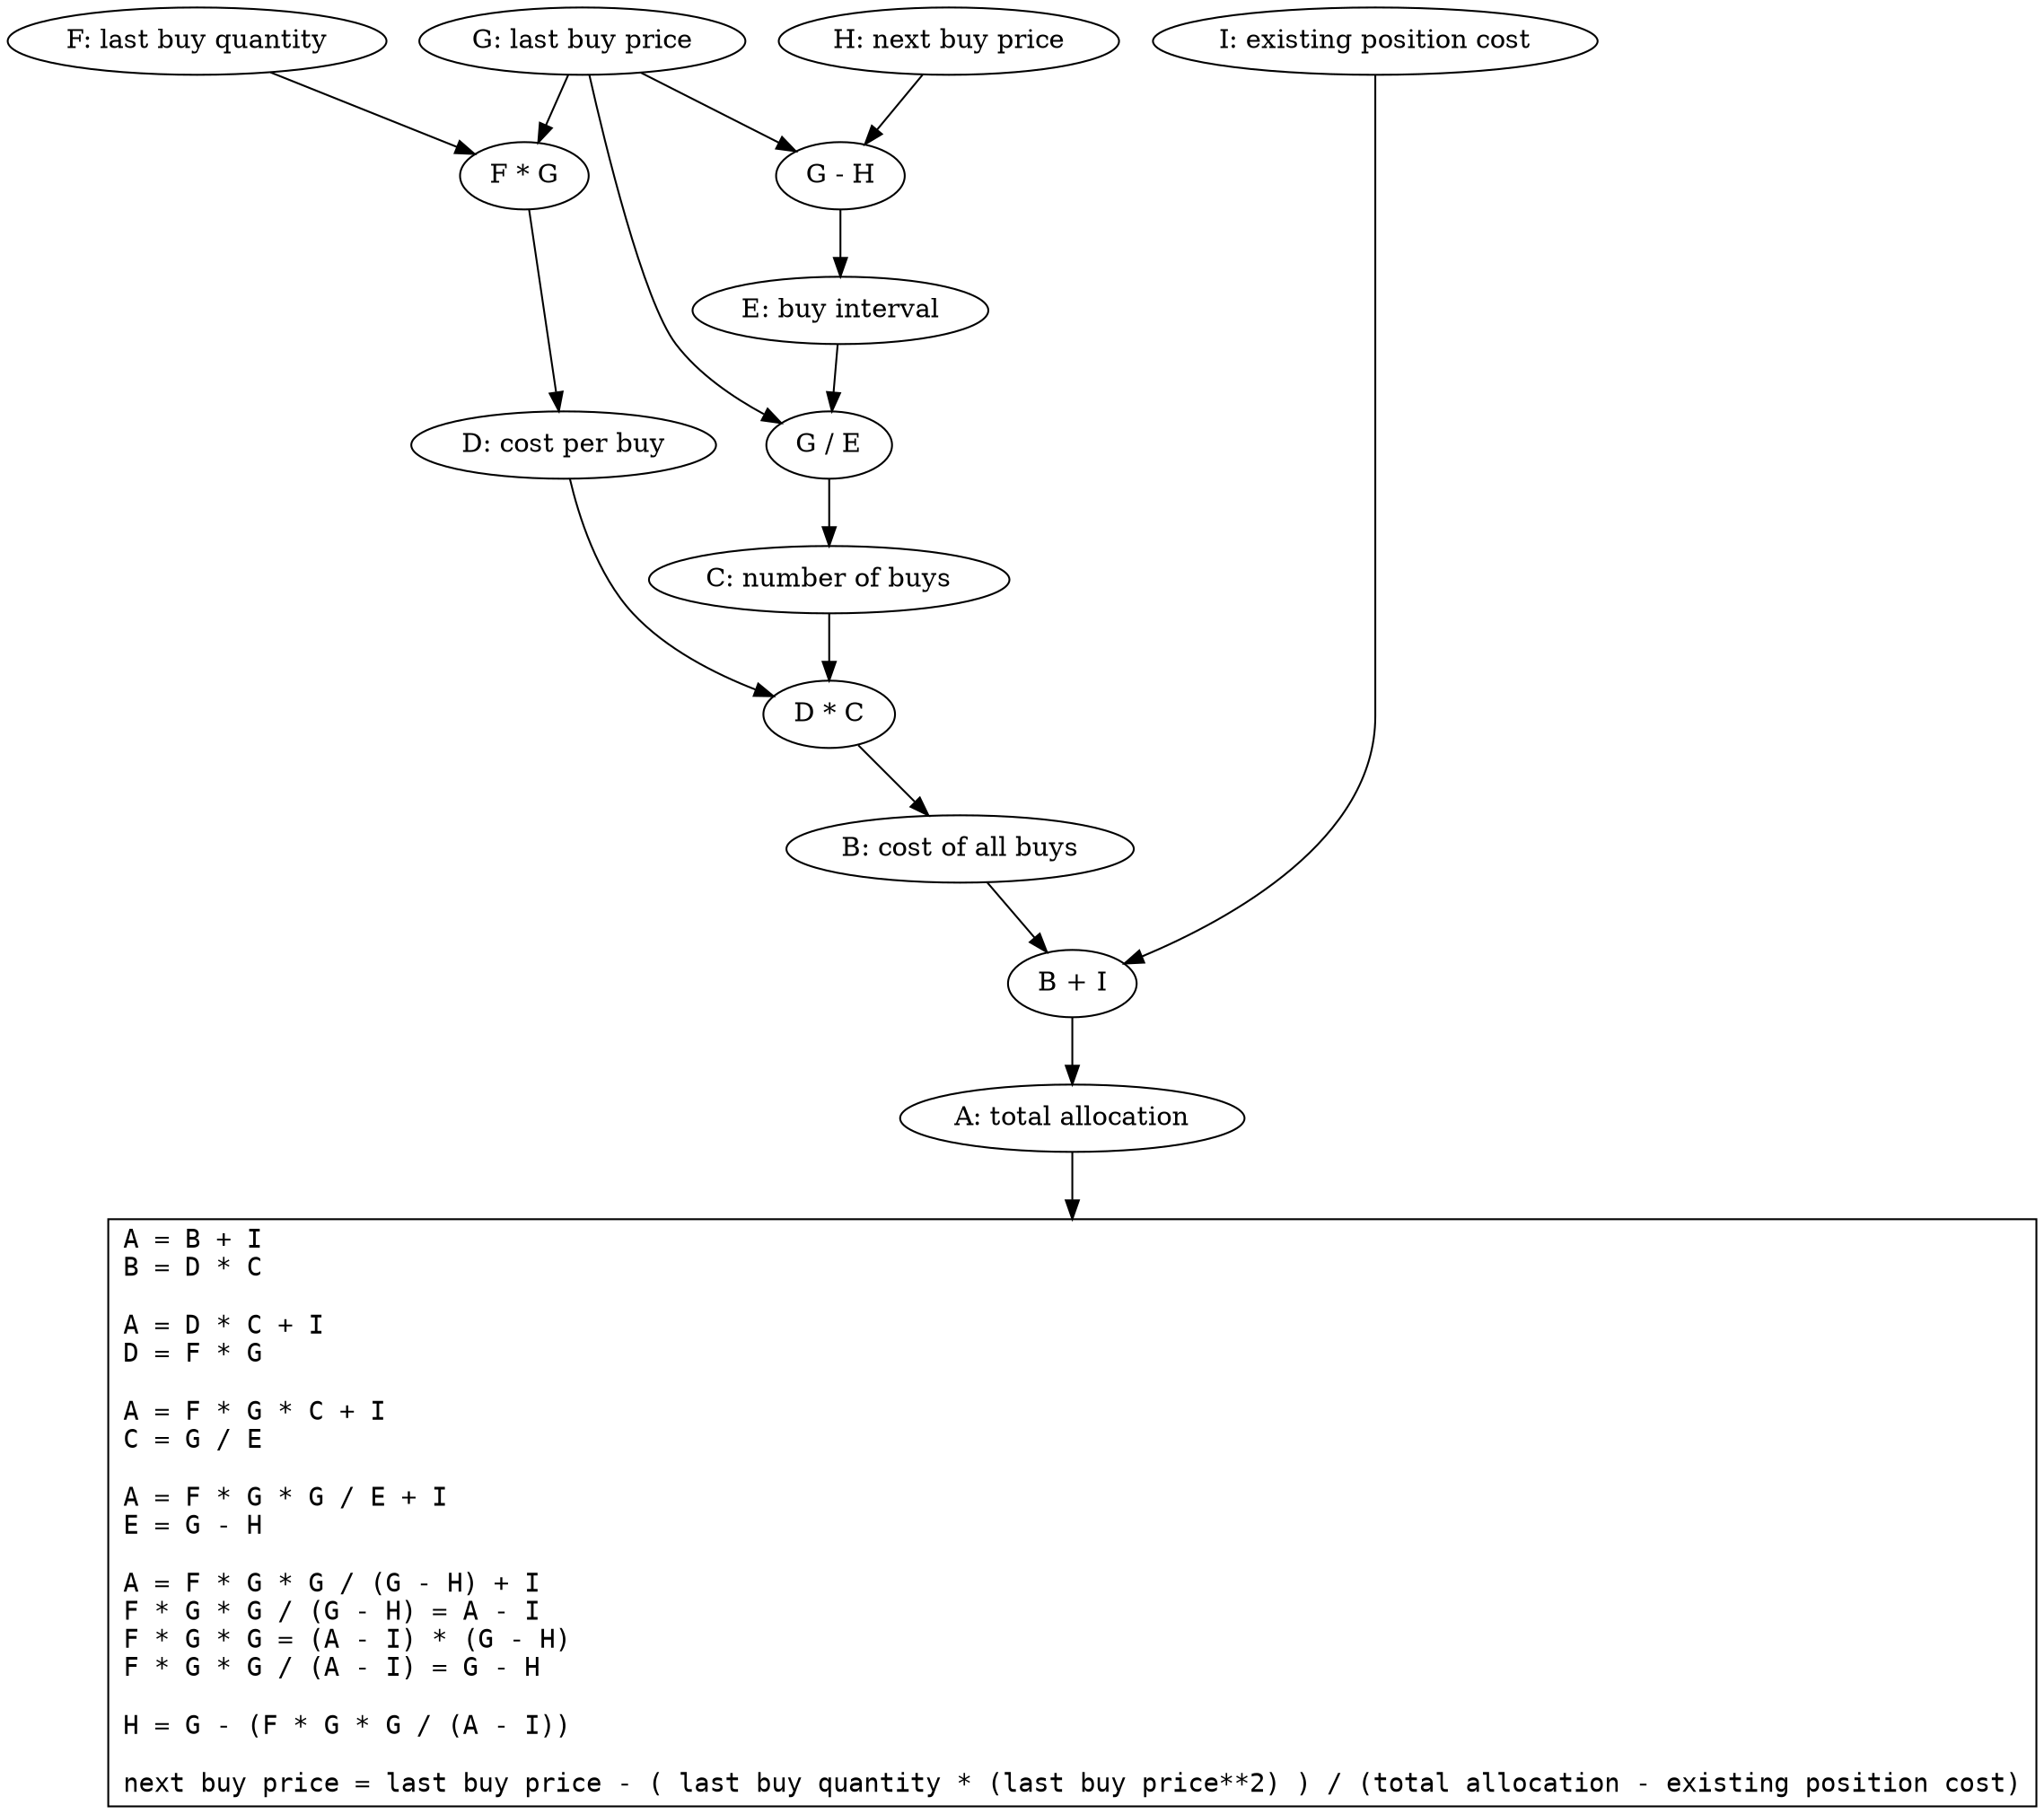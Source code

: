 digraph Allocation_Data_Model	{
	txt [label="A = B + I\lB = D * C\l\lA = D * C + I\lD = F * G\l\lA = F * G * C + I\lC = G / E\l\lA = F * G * G / E + I\lE = G - H\l\lA = F * G * G / (G - H) + I\lF * G * G / (G - H) = A - I\lF * G * G = (A - I) * (G - H)\lF * G * G / (A - I) = G - H\l\lH = G - (F * G * G / (A - I))\l\lnext buy price = last buy price - ( last buy quantity * (last buy price**2) ) / (total allocation - existing position cost)",shape=polygon,sides=4,fontname=Courier,labeljust=l,rank=max];
	"F: last buy quantity" -> "F * G";
	"G: last buy price" -> "F * G";
	"F * G" -> "D: cost per buy";
	"G: last buy price" -> "G - H";
	"H: next buy price" -> "G - H";
	"G - H" -> "E: buy interval";
	"G: last buy price" -> "G / E";
	"E: buy interval" -> "G / E";
	"G / E" -> "C: number of buys";
	"D: cost per buy" -> "D * C";
	"C: number of buys" -> "D * C";
	"D * C" -> "B: cost of all buys";
	"B: cost of all buys" -> "B + I";
	"I: existing position cost" -> "B + I";
	"B + I" -> "A: total allocation";
	"A: total allocation" -> txt;
	{rank=same; "I: existing position cost" "H: next buy price";}
	/*
A = B + I
B = D * C

A = D * C + I
D = F * G

A = F * G * C + I
C = G / E

A = F * G * G / E + I
E = G - H

A = F * G * G / (G - H) + I
F * G * G / (G - H) = A - I
F * G * G = (A - I) * (G - H)
F * G * G / (A - I) = G - H

H = G - (F * G * G / (A - I))

next buy price = last buy price - ( last buy quantity * (last buy price**2) ) / (total allocation - existing position cost)
	*/
}
